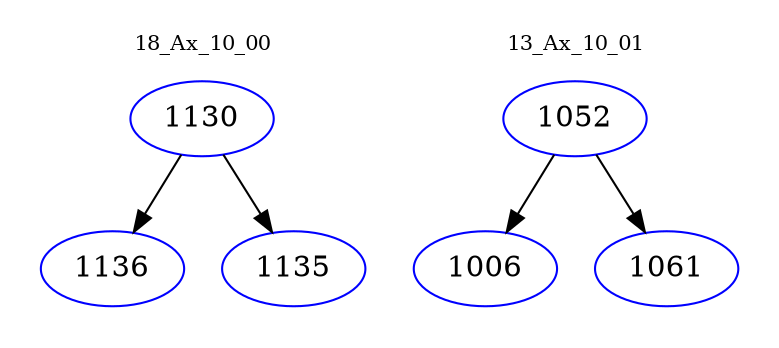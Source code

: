 digraph{
subgraph cluster_0 {
color = white
label = "18_Ax_10_00";
fontsize=10;
T0_1130 [label="1130", color="blue"]
T0_1130 -> T0_1136 [color="black"]
T0_1136 [label="1136", color="blue"]
T0_1130 -> T0_1135 [color="black"]
T0_1135 [label="1135", color="blue"]
}
subgraph cluster_1 {
color = white
label = "13_Ax_10_01";
fontsize=10;
T1_1052 [label="1052", color="blue"]
T1_1052 -> T1_1006 [color="black"]
T1_1006 [label="1006", color="blue"]
T1_1052 -> T1_1061 [color="black"]
T1_1061 [label="1061", color="blue"]
}
}

